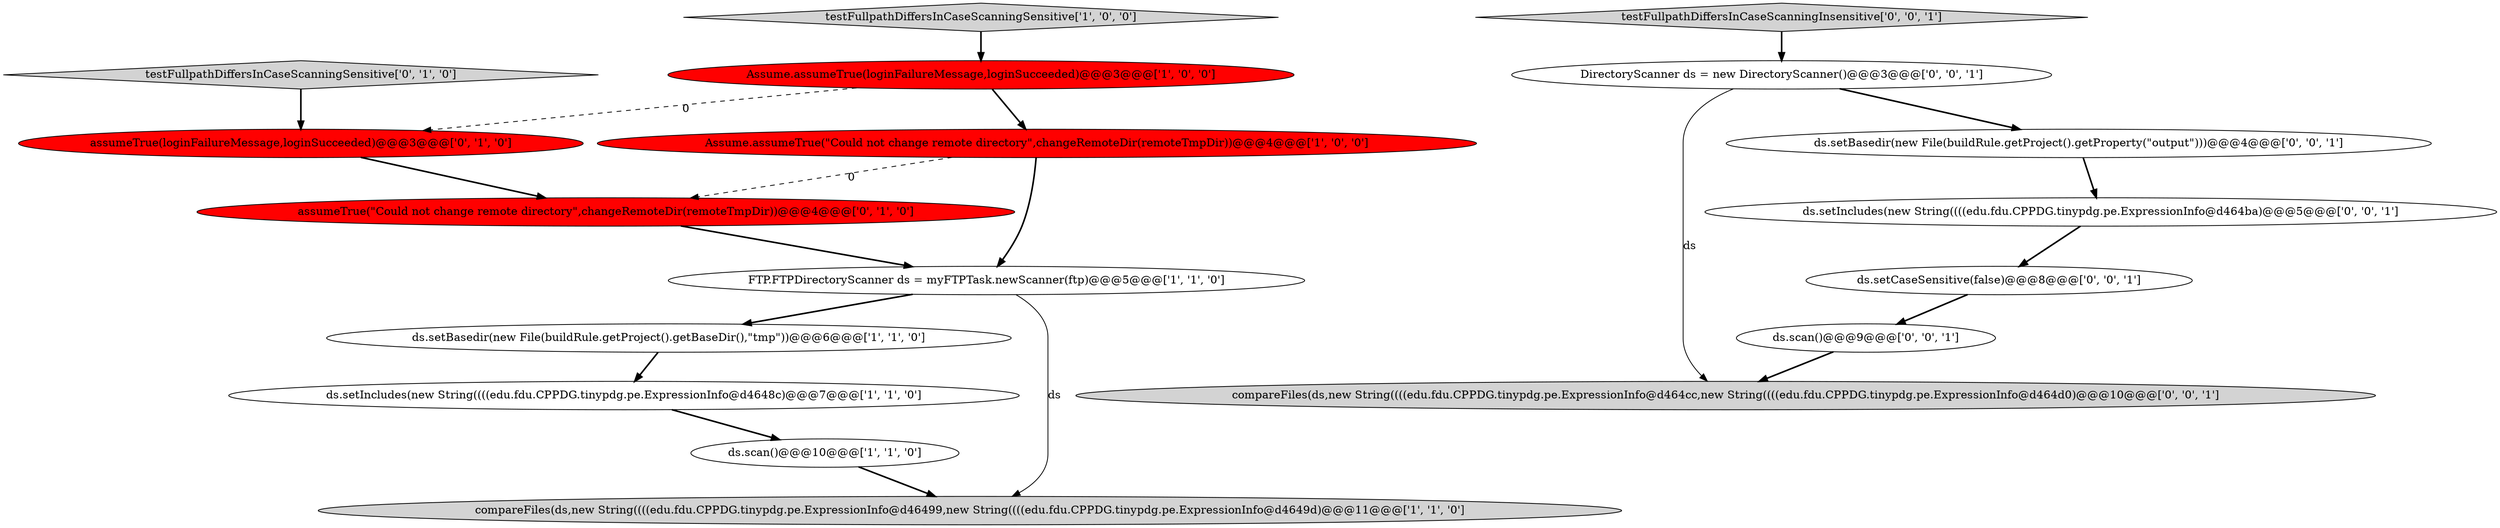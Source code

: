 digraph {
10 [style = filled, label = "testFullpathDiffersInCaseScanningSensitive['0', '1', '0']", fillcolor = lightgray, shape = diamond image = "AAA0AAABBB2BBB"];
3 [style = filled, label = "FTP.FTPDirectoryScanner ds = myFTPTask.newScanner(ftp)@@@5@@@['1', '1', '0']", fillcolor = white, shape = ellipse image = "AAA0AAABBB1BBB"];
12 [style = filled, label = "ds.setIncludes(new String((((edu.fdu.CPPDG.tinypdg.pe.ExpressionInfo@d464ba)@@@5@@@['0', '0', '1']", fillcolor = white, shape = ellipse image = "AAA0AAABBB3BBB"];
7 [style = filled, label = "testFullpathDiffersInCaseScanningSensitive['1', '0', '0']", fillcolor = lightgray, shape = diamond image = "AAA0AAABBB1BBB"];
2 [style = filled, label = "Assume.assumeTrue(\"Could not change remote directory\",changeRemoteDir(remoteTmpDir))@@@4@@@['1', '0', '0']", fillcolor = red, shape = ellipse image = "AAA1AAABBB1BBB"];
13 [style = filled, label = "testFullpathDiffersInCaseScanningInsensitive['0', '0', '1']", fillcolor = lightgray, shape = diamond image = "AAA0AAABBB3BBB"];
4 [style = filled, label = "ds.setBasedir(new File(buildRule.getProject().getBaseDir(),\"tmp\"))@@@6@@@['1', '1', '0']", fillcolor = white, shape = ellipse image = "AAA0AAABBB1BBB"];
5 [style = filled, label = "compareFiles(ds,new String((((edu.fdu.CPPDG.tinypdg.pe.ExpressionInfo@d46499,new String((((edu.fdu.CPPDG.tinypdg.pe.ExpressionInfo@d4649d)@@@11@@@['1', '1', '0']", fillcolor = lightgray, shape = ellipse image = "AAA0AAABBB1BBB"];
14 [style = filled, label = "ds.scan()@@@9@@@['0', '0', '1']", fillcolor = white, shape = ellipse image = "AAA0AAABBB3BBB"];
15 [style = filled, label = "ds.setCaseSensitive(false)@@@8@@@['0', '0', '1']", fillcolor = white, shape = ellipse image = "AAA0AAABBB3BBB"];
16 [style = filled, label = "compareFiles(ds,new String((((edu.fdu.CPPDG.tinypdg.pe.ExpressionInfo@d464cc,new String((((edu.fdu.CPPDG.tinypdg.pe.ExpressionInfo@d464d0)@@@10@@@['0', '0', '1']", fillcolor = lightgray, shape = ellipse image = "AAA0AAABBB3BBB"];
17 [style = filled, label = "ds.setBasedir(new File(buildRule.getProject().getProperty(\"output\")))@@@4@@@['0', '0', '1']", fillcolor = white, shape = ellipse image = "AAA0AAABBB3BBB"];
1 [style = filled, label = "ds.setIncludes(new String((((edu.fdu.CPPDG.tinypdg.pe.ExpressionInfo@d4648c)@@@7@@@['1', '1', '0']", fillcolor = white, shape = ellipse image = "AAA0AAABBB1BBB"];
9 [style = filled, label = "assumeTrue(loginFailureMessage,loginSucceeded)@@@3@@@['0', '1', '0']", fillcolor = red, shape = ellipse image = "AAA1AAABBB2BBB"];
6 [style = filled, label = "ds.scan()@@@10@@@['1', '1', '0']", fillcolor = white, shape = ellipse image = "AAA0AAABBB1BBB"];
11 [style = filled, label = "DirectoryScanner ds = new DirectoryScanner()@@@3@@@['0', '0', '1']", fillcolor = white, shape = ellipse image = "AAA0AAABBB3BBB"];
8 [style = filled, label = "assumeTrue(\"Could not change remote directory\",changeRemoteDir(remoteTmpDir))@@@4@@@['0', '1', '0']", fillcolor = red, shape = ellipse image = "AAA1AAABBB2BBB"];
0 [style = filled, label = "Assume.assumeTrue(loginFailureMessage,loginSucceeded)@@@3@@@['1', '0', '0']", fillcolor = red, shape = ellipse image = "AAA1AAABBB1BBB"];
14->16 [style = bold, label=""];
11->17 [style = bold, label=""];
6->5 [style = bold, label=""];
4->1 [style = bold, label=""];
7->0 [style = bold, label=""];
1->6 [style = bold, label=""];
10->9 [style = bold, label=""];
17->12 [style = bold, label=""];
11->16 [style = solid, label="ds"];
0->9 [style = dashed, label="0"];
15->14 [style = bold, label=""];
9->8 [style = bold, label=""];
3->5 [style = solid, label="ds"];
3->4 [style = bold, label=""];
13->11 [style = bold, label=""];
2->8 [style = dashed, label="0"];
2->3 [style = bold, label=""];
0->2 [style = bold, label=""];
8->3 [style = bold, label=""];
12->15 [style = bold, label=""];
}
